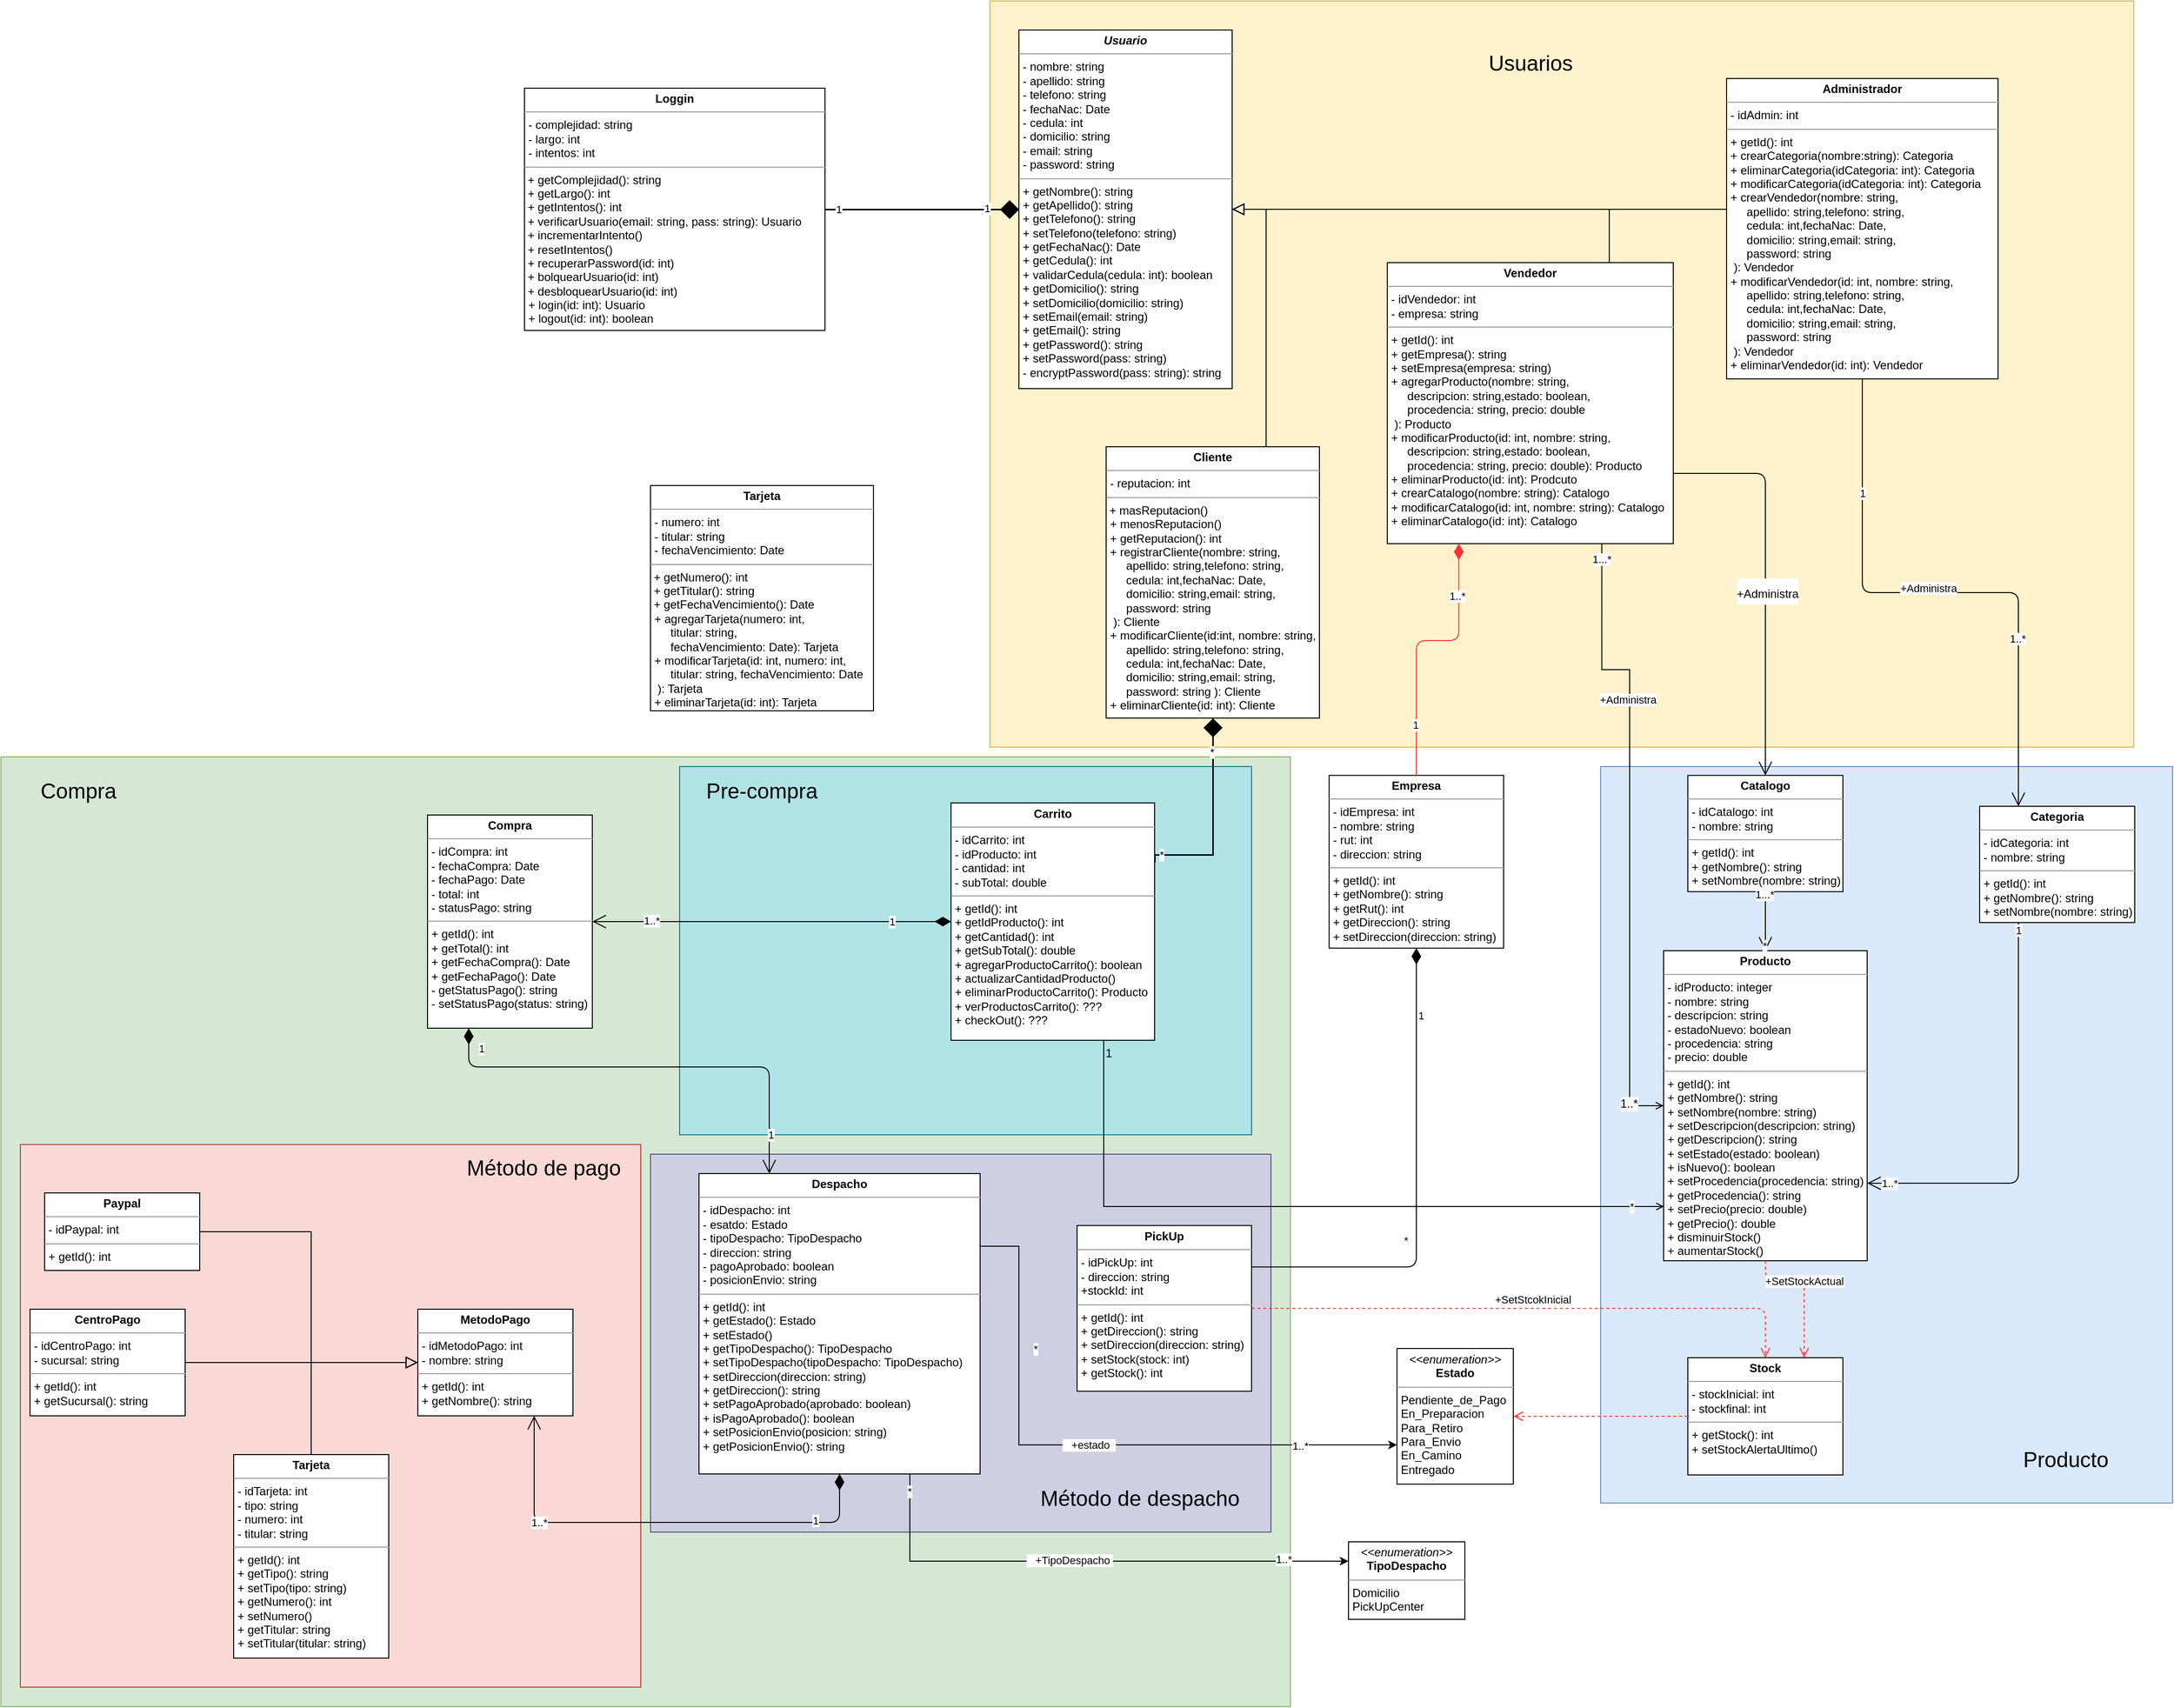 <mxfile version="15.0.6" type="google"><diagram id="C5RBs43oDa-KdzZeNtuy" name="Page-1"><mxGraphModel dx="4890" dy="3226" grid="1" gridSize="10" guides="1" tooltips="1" connect="1" arrows="1" fold="1" page="1" pageScale="1" pageWidth="827" pageHeight="1169" math="0" shadow="0"><root><mxCell id="WIyWlLk6GJQsqaUBKTNV-0"/><mxCell id="WIyWlLk6GJQsqaUBKTNV-1" parent="WIyWlLk6GJQsqaUBKTNV-0"/><mxCell id="MR33wBbXfVkbQnsH2UWq-3" value="" style="rounded=0;whiteSpace=wrap;html=1;fillColor=#d5e8d4;strokeColor=#82b366;" vertex="1" parent="WIyWlLk6GJQsqaUBKTNV-1"><mxGeometry x="-800" y="320" width="1330" height="980" as="geometry"/></mxCell><mxCell id="MR33wBbXfVkbQnsH2UWq-7" value="" style="rounded=0;whiteSpace=wrap;html=1;fillColor=#fad9d5;strokeColor=#ae4132;" vertex="1" parent="WIyWlLk6GJQsqaUBKTNV-1"><mxGeometry x="-780" y="720" width="640" height="560" as="geometry"/></mxCell><mxCell id="MR33wBbXfVkbQnsH2UWq-6" value="" style="rounded=0;whiteSpace=wrap;html=1;fillColor=#d0cee2;strokeColor=#56517e;" vertex="1" parent="WIyWlLk6GJQsqaUBKTNV-1"><mxGeometry x="-130" y="730" width="640" height="390" as="geometry"/></mxCell><mxCell id="MR33wBbXfVkbQnsH2UWq-5" value="" style="rounded=0;whiteSpace=wrap;html=1;fillColor=#b0e3e6;strokeColor=#0e8088;" vertex="1" parent="WIyWlLk6GJQsqaUBKTNV-1"><mxGeometry x="-100" y="330" width="590" height="380" as="geometry"/></mxCell><mxCell id="WgyMcupDwRF0MRvLf19f-7" value="" style="rounded=0;whiteSpace=wrap;html=1;shadow=0;glass=0;sketch=0;fillColor=#dae8fc;strokeColor=#6c8ebf;" parent="WIyWlLk6GJQsqaUBKTNV-1" vertex="1"><mxGeometry x="850" y="330" width="590" height="760" as="geometry"/></mxCell><mxCell id="WgyMcupDwRF0MRvLf19f-6" value="" style="rounded=0;whiteSpace=wrap;html=1;fillColor=#fff2cc;strokeColor=#d6b656;shadow=0;glass=0;sketch=0;" parent="WIyWlLk6GJQsqaUBKTNV-1" vertex="1"><mxGeometry x="220" y="-460" width="1180" height="770" as="geometry"/></mxCell><mxCell id="zkfFHV4jXpPFQw0GAbJ--12" value="" style="endArrow=block;endSize=10;endFill=0;shadow=0;strokeWidth=1;rounded=0;edgeStyle=orthogonalEdgeStyle;elbow=vertical;exitX=0.75;exitY=0;exitDx=0;exitDy=0;entryX=1;entryY=0.5;entryDx=0;entryDy=0;" parent="WIyWlLk6GJQsqaUBKTNV-1" source="Xztwd4w9FfrcnQxTSvYg-0" target="8B5uXP53vUFTsK21tpUk-0" edge="1"><mxGeometry width="160" relative="1" as="geometry"><mxPoint x="505" as="sourcePoint"/><mxPoint x="470" y="-250" as="targetPoint"/><Array as="points"><mxPoint x="505" y="-245"/></Array></mxGeometry></mxCell><mxCell id="cKrWXMj4DtN_5lnZgAQo-20" value="" style="endArrow=open;shadow=0;strokeWidth=1;rounded=0;endFill=1;edgeStyle=elbowEdgeStyle;elbow=vertical;exitX=0.75;exitY=1;exitDx=0;exitDy=0;entryX=0.002;entryY=0.824;entryDx=0;entryDy=0;entryPerimeter=0;" parent="WIyWlLk6GJQsqaUBKTNV-1" source="Xztwd4w9FfrcnQxTSvYg-3" target="8B5uXP53vUFTsK21tpUk-1" edge="1"><mxGeometry x="0.5" y="41" relative="1" as="geometry"><mxPoint x="120" y="378" as="sourcePoint"/><mxPoint x="90" y="760" as="targetPoint"/><mxPoint x="-40" y="32" as="offset"/><Array as="points"><mxPoint x="308" y="784"/></Array></mxGeometry></mxCell><mxCell id="cKrWXMj4DtN_5lnZgAQo-21" value="1" style="resizable=0;align=left;verticalAlign=bottom;labelBackgroundColor=none;fontSize=12;" parent="cKrWXMj4DtN_5lnZgAQo-20" connectable="0" vertex="1"><mxGeometry x="-1" relative="1" as="geometry"><mxPoint y="22" as="offset"/></mxGeometry></mxCell><mxCell id="ArJ8goRNmv5_ANkDNYDx-49" value="*" style="edgeLabel;html=1;align=center;verticalAlign=middle;resizable=0;points=[];" parent="cKrWXMj4DtN_5lnZgAQo-20" vertex="1" connectable="0"><mxGeometry x="0.908" relative="1" as="geometry"><mxPoint as="offset"/></mxGeometry></mxCell><mxCell id="8B5uXP53vUFTsK21tpUk-0" value="&lt;p style=&quot;margin: 0px ; margin-top: 4px ; text-align: center&quot;&gt;&lt;b&gt;&lt;i&gt;Usuario&lt;/i&gt;&lt;/b&gt;&lt;/p&gt;&lt;hr size=&quot;1&quot;&gt;&lt;p style=&quot;margin: 0px ; margin-left: 4px&quot;&gt;- nombre: string&lt;br style=&quot;padding: 0px ; margin: 0px&quot;&gt;- apellido: string&lt;br style=&quot;padding: 0px ; margin: 0px&quot;&gt;- telefono: string&lt;br style=&quot;padding: 0px ; margin: 0px&quot;&gt;- fechaNac: Date&lt;br style=&quot;padding: 0px ; margin: 0px&quot;&gt;- cedula: int&lt;br style=&quot;padding: 0px ; margin: 0px&quot;&gt;- domicilio: string&lt;br&gt;&lt;/p&gt;&lt;p style=&quot;margin: 0px ; margin-left: 4px&quot;&gt;- email: string&lt;br style=&quot;padding: 0px ; margin: 0px&quot;&gt;- password: string&lt;br&gt;&lt;/p&gt;&lt;hr size=&quot;1&quot;&gt;&lt;p style=&quot;margin: 0px ; margin-left: 4px&quot;&gt;+ getNombre(): string&lt;br style=&quot;padding: 0px ; margin: 0px&quot;&gt;+ getApellido(): string&lt;br style=&quot;padding: 0px ; margin: 0px&quot;&gt;+ getTelefono(): string&lt;br style=&quot;padding: 0px ; margin: 0px&quot;&gt;+ setTelefono(telefono: string)&lt;br style=&quot;padding: 0px ; margin: 0px&quot;&gt;+ getFechaNac(): Date&lt;br style=&quot;padding: 0px ; margin: 0px&quot;&gt;+ getCedula&lt;span&gt;(): int&lt;/span&gt;&lt;/p&gt;&lt;p style=&quot;margin: 0px ; margin-left: 4px&quot;&gt;&lt;span&gt;+ validarCedula(cedula: int): boolean&lt;/span&gt;&lt;/p&gt;&lt;p style=&quot;margin: 0px ; margin-left: 4px&quot;&gt;+ getDomicilio(): string&lt;br style=&quot;padding: 0px ; margin: 0px&quot;&gt;+ setDomicilio(domicilio: string)&lt;br&gt;&lt;/p&gt;&lt;p style=&quot;margin: 0px ; margin-left: 4px&quot;&gt;&lt;span&gt;+ setEmail(email: string)&lt;/span&gt;&lt;/p&gt;&lt;p style=&quot;margin: 0px ; margin-left: 4px&quot;&gt;+ getEmail(): string&lt;br style=&quot;padding: 0px ; margin: 0px&quot;&gt;+ getPassword(): string&lt;/p&gt;&lt;p style=&quot;margin: 0px ; margin-left: 4px&quot;&gt;&lt;span&gt;+ setPassword(pass: string)&lt;/span&gt;&lt;/p&gt;&lt;p style=&quot;margin: 0px ; margin-left: 4px&quot;&gt;&lt;span&gt;- encryptPassword(pass: string): string&lt;/span&gt;&lt;/p&gt;" style="verticalAlign=top;align=left;overflow=fill;fontSize=12;fontFamily=Helvetica;html=1;" parent="WIyWlLk6GJQsqaUBKTNV-1" vertex="1"><mxGeometry x="250" y="-430" width="220" height="370" as="geometry"/></mxCell><mxCell id="8B5uXP53vUFTsK21tpUk-1" value="&lt;p style=&quot;margin: 0px ; margin-top: 4px ; text-align: center&quot;&gt;&lt;b&gt;Producto&lt;/b&gt;&lt;/p&gt;&lt;hr size=&quot;1&quot;&gt;&lt;p style=&quot;margin: 0px ; margin-left: 4px&quot;&gt;- idProducto: integer&lt;/p&gt;&lt;p style=&quot;margin: 0px ; margin-left: 4px&quot;&gt;- nombre: string&lt;/p&gt;&lt;p style=&quot;margin: 0px ; margin-left: 4px&quot;&gt;- descripcion: string&lt;/p&gt;&lt;p style=&quot;margin: 0px ; margin-left: 4px&quot;&gt;- estadoNuevo: boolean&lt;/p&gt;&lt;p style=&quot;margin: 0px ; margin-left: 4px&quot;&gt;- procedencia: string&lt;/p&gt;&lt;p style=&quot;margin: 0px ; margin-left: 4px&quot;&gt;- precio: double&lt;/p&gt;&lt;hr size=&quot;1&quot;&gt;&lt;p style=&quot;margin: 0px ; margin-left: 4px&quot;&gt;+ getId(): int&lt;/p&gt;&lt;p style=&quot;margin: 0px ; margin-left: 4px&quot;&gt;+ getNombre(): string&lt;/p&gt;&lt;p style=&quot;margin: 0px ; margin-left: 4px&quot;&gt;+ setNombre(nombre: string)&lt;/p&gt;&lt;p style=&quot;margin: 0px ; margin-left: 4px&quot;&gt;+ setDescripcion(descripcion: string)&lt;/p&gt;&lt;p style=&quot;margin: 0px ; margin-left: 4px&quot;&gt;+ getDescripcion(): string&lt;/p&gt;&lt;p style=&quot;margin: 0px ; margin-left: 4px&quot;&gt;+ setEstado(estado: boolean)&lt;/p&gt;&lt;p style=&quot;margin: 0px ; margin-left: 4px&quot;&gt;+ isNuevo(): boolean&lt;/p&gt;&lt;p style=&quot;margin: 0px ; margin-left: 4px&quot;&gt;+ setProcedencia(procedencia: string)&lt;/p&gt;&lt;p style=&quot;margin: 0px ; margin-left: 4px&quot;&gt;+ getProcedencia(): string&lt;/p&gt;&lt;p style=&quot;margin: 0px ; margin-left: 4px&quot;&gt;+ setPrecio(precio: double)&lt;/p&gt;&lt;p style=&quot;margin: 0px ; margin-left: 4px&quot;&gt;+ getPrecio(): double&lt;/p&gt;&lt;p style=&quot;margin: 0px ; margin-left: 4px&quot;&gt;+ disminuirStock()&lt;/p&gt;&lt;p style=&quot;margin: 0px ; margin-left: 4px&quot;&gt;+ aumentarStock()&lt;/p&gt;" style="verticalAlign=top;align=left;overflow=fill;fontSize=12;fontFamily=Helvetica;html=1;" parent="WIyWlLk6GJQsqaUBKTNV-1" vertex="1"><mxGeometry x="915" y="520" width="210" height="320" as="geometry"/></mxCell><mxCell id="Xztwd4w9FfrcnQxTSvYg-0" value="&lt;p style=&quot;margin: 0px ; margin-top: 4px ; text-align: center&quot;&gt;&lt;b&gt;Cliente&lt;/b&gt;&lt;/p&gt;&lt;hr size=&quot;1&quot;&gt;&lt;p style=&quot;margin: 0px ; margin-left: 4px&quot;&gt;- reputacion: int&lt;/p&gt;&lt;hr size=&quot;1&quot;&gt;&amp;nbsp;+ masReputacion()&lt;br&gt;&lt;p style=&quot;margin: 0px ; margin-left: 4px&quot;&gt;+ menosReputacion()&lt;/p&gt;&lt;p style=&quot;margin: 0px ; margin-left: 4px&quot;&gt;+ getReputacion(): int&lt;/p&gt;&lt;p style=&quot;margin: 0px ; margin-left: 4px&quot;&gt;+ registrarCliente(&lt;span&gt;nombre: string,&lt;/span&gt;&lt;/p&gt;&lt;p style=&quot;margin: 0px ; margin-left: 4px&quot;&gt;&amp;nbsp; &amp;nbsp; &amp;nbsp;apellido: string,&lt;span&gt;telefono: string,&lt;/span&gt;&lt;/p&gt;&lt;p style=&quot;margin: 0px ; margin-left: 4px&quot;&gt;&amp;nbsp; &amp;nbsp; &amp;nbsp;cedula: int,&lt;span&gt;fechaNac: Date,&lt;/span&gt;&lt;/p&gt;&lt;p style=&quot;margin: 0px ; margin-left: 4px&quot;&gt;&amp;nbsp; &amp;nbsp; &amp;nbsp;domicilio: string,&lt;span&gt;email: string,&lt;/span&gt;&lt;/p&gt;&lt;p style=&quot;margin: 0px ; margin-left: 4px&quot;&gt;&amp;nbsp; &amp;nbsp; &amp;nbsp;password: string&lt;br&gt;&lt;/p&gt;&lt;p style=&quot;margin: 0px ; margin-left: 4px&quot;&gt;&amp;nbsp;): Cliente&lt;/p&gt;&lt;p style=&quot;margin: 0px ; margin-left: 4px&quot;&gt;+ modificarCliente(id:int,&amp;nbsp;&lt;span&gt;nombre: string,&lt;/span&gt;&lt;/p&gt;&lt;p style=&quot;margin: 0px 0px 0px 4px&quot;&gt;&amp;nbsp; &amp;nbsp; &amp;nbsp;apellido: string,telefono: string,&lt;/p&gt;&lt;p style=&quot;margin: 0px 0px 0px 4px&quot;&gt;&amp;nbsp; &amp;nbsp; &amp;nbsp;cedula: int,fechaNac: Date,&lt;/p&gt;&lt;p style=&quot;margin: 0px 0px 0px 4px&quot;&gt;&amp;nbsp; &amp;nbsp; &amp;nbsp;domicilio: string,email: string,&lt;/p&gt;&lt;p style=&quot;margin: 0px ; margin-left: 4px&quot;&gt;&lt;span&gt;&amp;nbsp; &amp;nbsp; &amp;nbsp;password: string&lt;/span&gt;&lt;span&gt;&amp;nbsp;): Cliente&lt;/span&gt;&lt;/p&gt;&lt;p style=&quot;margin: 0px ; margin-left: 4px&quot;&gt;&lt;span&gt;+ eliminarCliente(id: int): Cliente&lt;/span&gt;&lt;/p&gt;" style="verticalAlign=top;align=left;overflow=fill;fontSize=12;fontFamily=Helvetica;html=1;" parent="WIyWlLk6GJQsqaUBKTNV-1" vertex="1"><mxGeometry x="340" width="220" height="280" as="geometry"/></mxCell><mxCell id="Xztwd4w9FfrcnQxTSvYg-1" value="&lt;p style=&quot;margin: 0px ; margin-top: 4px ; text-align: center&quot;&gt;&lt;b&gt;Vendedor&lt;/b&gt;&lt;/p&gt;&lt;hr size=&quot;1&quot;&gt;&lt;p style=&quot;margin: 0px ; margin-left: 4px&quot;&gt;- idVendedor: int&lt;/p&gt;&lt;p style=&quot;margin: 0px ; margin-left: 4px&quot;&gt;- empresa: string&lt;/p&gt;&lt;hr size=&quot;1&quot;&gt;&lt;p style=&quot;margin: 0px ; margin-left: 4px&quot;&gt;+ getId(): int&lt;/p&gt;&lt;p style=&quot;margin: 0px ; margin-left: 4px&quot;&gt;+ getEmpresa(): string&lt;/p&gt;&lt;p style=&quot;margin: 0px ; margin-left: 4px&quot;&gt;+ setEmpresa(empresa: string)&lt;/p&gt;&lt;p style=&quot;margin: 0px ; margin-left: 4px&quot;&gt;+ agregarProducto(&lt;span&gt;nombre: string,&lt;/span&gt;&lt;/p&gt;&lt;p style=&quot;margin: 0px 0px 0px 4px&quot;&gt;&amp;nbsp; &amp;nbsp; &amp;nbsp;descripcion: string,estado: boolean,&lt;/p&gt;&lt;p style=&quot;margin: 0px 0px 0px 4px&quot;&gt;&amp;nbsp; &amp;nbsp; &amp;nbsp;procedencia&lt;span&gt;: string, precio: double&lt;/span&gt;&lt;/p&gt;&lt;p style=&quot;margin: 0px ; margin-left: 4px&quot;&gt;&amp;nbsp;): Producto&lt;/p&gt;&lt;p style=&quot;margin: 0px 0px 0px 4px&quot;&gt;+ modificarProducto(id: int, n&lt;span&gt;ombre: string,&lt;/span&gt;&lt;/p&gt;&lt;p style=&quot;margin: 0px 0px 0px 4px&quot;&gt;&amp;nbsp; &amp;nbsp; &amp;nbsp;descripcion: string,estado: boolean,&lt;/p&gt;&lt;p style=&quot;margin: 0px 0px 0px 4px&quot;&gt;&lt;span&gt;&amp;nbsp; &amp;nbsp; &amp;nbsp;procedencia&lt;/span&gt;&lt;span&gt;: string, precio: double&lt;/span&gt;): Producto&lt;/p&gt;&lt;p style=&quot;margin: 0px ; margin-left: 4px&quot;&gt;+ eliminarProducto(id: int): Prodcuto&lt;/p&gt;&lt;p style=&quot;margin: 0px ; margin-left: 4px&quot;&gt;+ crearCatalogo(nombre: string): Catalogo&lt;/p&gt;&lt;p style=&quot;margin: 0px ; margin-left: 4px&quot;&gt;+ modificarCatalogo(id: int, nombre: string): Catalogo&lt;/p&gt;&lt;p style=&quot;margin: 0px ; margin-left: 4px&quot;&gt;+ eliminarCatalogo(id: int): Catalogo&lt;br&gt;&lt;/p&gt;" style="verticalAlign=top;align=left;overflow=fill;fontSize=12;fontFamily=Helvetica;html=1;" parent="WIyWlLk6GJQsqaUBKTNV-1" vertex="1"><mxGeometry x="630" y="-190" width="295" height="290" as="geometry"/></mxCell><mxCell id="Xztwd4w9FfrcnQxTSvYg-3" value="&lt;p style=&quot;margin: 0px ; margin-top: 4px ; text-align: center&quot;&gt;&lt;b&gt;Carrito&lt;/b&gt;&lt;/p&gt;&lt;hr size=&quot;1&quot;&gt;&lt;p style=&quot;margin: 0px ; margin-left: 4px&quot;&gt;- idCarrito: int&lt;/p&gt;&lt;p style=&quot;margin: 0px ; margin-left: 4px&quot;&gt;- idProducto: int&lt;/p&gt;&lt;p style=&quot;margin: 0px ; margin-left: 4px&quot;&gt;- cantidad: int&lt;/p&gt;&lt;p style=&quot;margin: 0px ; margin-left: 4px&quot;&gt;- subTotal: double&lt;/p&gt;&lt;hr size=&quot;1&quot;&gt;&lt;p style=&quot;margin: 0px ; margin-left: 4px&quot;&gt;+ getId(): int&lt;/p&gt;&lt;p style=&quot;margin: 0px ; margin-left: 4px&quot;&gt;+ getIdProducto(): int&lt;/p&gt;&lt;p style=&quot;margin: 0px ; margin-left: 4px&quot;&gt;&lt;span&gt;+ getCantidad(): int&lt;/span&gt;&lt;/p&gt;&lt;p style=&quot;margin: 0px ; margin-left: 4px&quot;&gt;&lt;span&gt;+ getSubTotal(): double&lt;/span&gt;&lt;/p&gt;&lt;p style=&quot;margin: 0px ; margin-left: 4px&quot;&gt;+ agregarProductoCarrito(): boolean&lt;/p&gt;&lt;p style=&quot;margin: 0px ; margin-left: 4px&quot;&gt;+ actualizarCantidadProducto()&lt;/p&gt;&lt;p style=&quot;margin: 0px ; margin-left: 4px&quot;&gt;+ eliminarProductoCarrito(): Producto&lt;/p&gt;&lt;p style=&quot;margin: 0px ; margin-left: 4px&quot;&gt;+ verProductosCarrito(): ???&lt;/p&gt;&lt;p style=&quot;margin: 0px ; margin-left: 4px&quot;&gt;+ checkOut(): ???&lt;/p&gt;" style="verticalAlign=top;align=left;overflow=fill;fontSize=12;fontFamily=Helvetica;html=1;" parent="WIyWlLk6GJQsqaUBKTNV-1" vertex="1"><mxGeometry x="180" y="367.5" width="210" height="245" as="geometry"/></mxCell><mxCell id="ArJ8goRNmv5_ANkDNYDx-1" value="&amp;nbsp; &amp;nbsp;+estado&amp;nbsp;&amp;nbsp;" style="edgeStyle=orthogonalEdgeStyle;rounded=0;orthogonalLoop=1;jettySize=auto;html=1;exitX=1;exitY=0.25;exitDx=0;exitDy=0;" parent="WIyWlLk6GJQsqaUBKTNV-1" source="Xztwd4w9FfrcnQxTSvYg-7" target="KbYPLtNyHC5ojSwcd0uh-5" edge="1"><mxGeometry relative="1" as="geometry"><Array as="points"><mxPoint x="250" y="825"/><mxPoint x="250" y="1030"/></Array></mxGeometry></mxCell><mxCell id="ArJ8goRNmv5_ANkDNYDx-20" value="1..*" style="edgeLabel;html=1;align=center;verticalAlign=middle;resizable=0;points=[];" parent="ArJ8goRNmv5_ANkDNYDx-1" vertex="1" connectable="0"><mxGeometry x="0.685" y="-1" relative="1" as="geometry"><mxPoint as="offset"/></mxGeometry></mxCell><mxCell id="ArJ8goRNmv5_ANkDNYDx-26" value="*" style="edgeLabel;html=1;align=center;verticalAlign=middle;resizable=0;points=[];" parent="ArJ8goRNmv5_ANkDNYDx-1" vertex="1" connectable="0"><mxGeometry x="-0.624" y="2" relative="1" as="geometry"><mxPoint x="15" y="28" as="offset"/></mxGeometry></mxCell><mxCell id="Xztwd4w9FfrcnQxTSvYg-7" value="&lt;p style=&quot;margin: 0px ; margin-top: 4px ; text-align: center&quot;&gt;&lt;b&gt;Despacho&lt;/b&gt;&lt;/p&gt;&lt;hr size=&quot;1&quot;&gt;&lt;p style=&quot;margin: 0px ; margin-left: 4px&quot;&gt;- idDespacho: int&lt;/p&gt;&lt;p style=&quot;margin: 0px ; margin-left: 4px&quot;&gt;- esatdo: Estado&lt;/p&gt;&lt;p style=&quot;margin: 0px ; margin-left: 4px&quot;&gt;- tipoDespacho: TipoDespacho&lt;/p&gt;&lt;p style=&quot;margin: 0px ; margin-left: 4px&quot;&gt;- direccion: string&lt;/p&gt;&lt;p style=&quot;margin: 0px ; margin-left: 4px&quot;&gt;- pagoAprobado: boolean&lt;/p&gt;&lt;p style=&quot;margin: 0px ; margin-left: 4px&quot;&gt;- posicionEnvio: string&lt;/p&gt;&lt;hr size=&quot;1&quot;&gt;&lt;p style=&quot;margin: 0px ; margin-left: 4px&quot;&gt;+ getId(): int&lt;br&gt;&lt;/p&gt;&lt;p style=&quot;margin: 0px ; margin-left: 4px&quot;&gt;+ getEstado(): Estado&lt;/p&gt;&lt;p style=&quot;margin: 0px ; margin-left: 4px&quot;&gt;+ setEstado()&lt;/p&gt;&lt;p style=&quot;margin: 0px ; margin-left: 4px&quot;&gt;+ getTipoDespacho(): TipoDespacho&lt;/p&gt;&lt;p style=&quot;margin: 0px ; margin-left: 4px&quot;&gt;+ setTipoDespacho(tipoDespacho: TipoDespacho)&lt;/p&gt;&lt;p style=&quot;margin: 0px ; margin-left: 4px&quot;&gt;+ setDireccion(direccion: string)&lt;/p&gt;&lt;p style=&quot;margin: 0px ; margin-left: 4px&quot;&gt;+ getDireccion(): string&lt;/p&gt;&lt;p style=&quot;margin: 0px ; margin-left: 4px&quot;&gt;+ setPagoAprobado(aprobado: boolean)&lt;br&gt;&lt;/p&gt;&lt;p style=&quot;margin: 0px ; margin-left: 4px&quot;&gt;+ isPagoAprobado(): boolean&lt;/p&gt;&lt;p style=&quot;margin: 0px ; margin-left: 4px&quot;&gt;+ setPosicionEnvio(posicion: string)&lt;br&gt;&lt;/p&gt;&lt;p style=&quot;margin: 0px ; margin-left: 4px&quot;&gt;+ getPosicionEnvio(): string&lt;/p&gt;" style="verticalAlign=top;align=left;overflow=fill;fontSize=12;fontFamily=Helvetica;html=1;" parent="WIyWlLk6GJQsqaUBKTNV-1" vertex="1"><mxGeometry x="-80" y="750" width="290" height="310" as="geometry"/></mxCell><mxCell id="Xztwd4w9FfrcnQxTSvYg-9" value="1" style="endArrow=open;html=1;endSize=12;startArrow=diamondThin;startSize=14;startFill=1;edgeStyle=orthogonalEdgeStyle;align=left;verticalAlign=bottom;exitX=0.25;exitY=1;exitDx=0;exitDy=0;entryX=0.25;entryY=0;entryDx=0;entryDy=0;" parent="WIyWlLk6GJQsqaUBKTNV-1" source="Xztwd4w9FfrcnQxTSvYg-43" target="Xztwd4w9FfrcnQxTSvYg-7" edge="1"><mxGeometry x="-0.789" y="10" relative="1" as="geometry"><mxPoint x="-500" y="380" as="sourcePoint"/><mxPoint x="-460" y="280" as="targetPoint"/><mxPoint as="offset"/><Array as="points"><mxPoint x="-317" y="640"/><mxPoint x="-7" y="640"/></Array></mxGeometry></mxCell><mxCell id="ArJ8goRNmv5_ANkDNYDx-16" value="&lt;br&gt;" style="edgeLabel;html=1;align=center;verticalAlign=middle;resizable=0;points=[];" parent="Xztwd4w9FfrcnQxTSvYg-9" vertex="1" connectable="0"><mxGeometry x="-0.874" y="-1" relative="1" as="geometry"><mxPoint as="offset"/></mxGeometry></mxCell><mxCell id="ArJ8goRNmv5_ANkDNYDx-18" value="1" style="edgeLabel;html=1;align=center;verticalAlign=middle;resizable=0;points=[];" parent="Xztwd4w9FfrcnQxTSvYg-9" vertex="1" connectable="0"><mxGeometry x="0.826" y="1" relative="1" as="geometry"><mxPoint as="offset"/></mxGeometry></mxCell><mxCell id="Xztwd4w9FfrcnQxTSvYg-10" value="" style="endArrow=open;html=1;endSize=12;startArrow=diamondThin;startSize=14;startFill=1;edgeStyle=orthogonalEdgeStyle;align=left;verticalAlign=bottom;exitX=0.5;exitY=1;exitDx=0;exitDy=0;entryX=0.75;entryY=1;entryDx=0;entryDy=0;" parent="WIyWlLk6GJQsqaUBKTNV-1" source="Xztwd4w9FfrcnQxTSvYg-7" edge="1" target="Xztwd4w9FfrcnQxTSvYg-13"><mxGeometry x="-0.572" relative="1" as="geometry"><mxPoint x="65" y="1018" as="sourcePoint"/><mxPoint x="-550" y="710" as="targetPoint"/><mxPoint as="offset"/><Array as="points"><mxPoint x="65" y="1110"/><mxPoint x="-250" y="1110"/></Array></mxGeometry></mxCell><mxCell id="ArJ8goRNmv5_ANkDNYDx-23" value="1..*" style="edgeLabel;html=1;align=center;verticalAlign=middle;resizable=0;points=[];" parent="Xztwd4w9FfrcnQxTSvYg-10" vertex="1" connectable="0"><mxGeometry x="0.516" relative="1" as="geometry"><mxPoint as="offset"/></mxGeometry></mxCell><mxCell id="ArJ8goRNmv5_ANkDNYDx-28" value="&lt;span style=&quot;text-align: left&quot;&gt;1&lt;/span&gt;" style="edgeLabel;html=1;align=center;verticalAlign=middle;resizable=0;points=[];" parent="Xztwd4w9FfrcnQxTSvYg-10" vertex="1" connectable="0"><mxGeometry x="-0.682" y="-2" relative="1" as="geometry"><mxPoint as="offset"/></mxGeometry></mxCell><mxCell id="Xztwd4w9FfrcnQxTSvYg-12" value="&lt;p style=&quot;margin: 0px ; margin-top: 4px ; text-align: center&quot;&gt;&lt;i&gt;&amp;lt;&amp;lt;enumeration&amp;gt;&amp;gt;&lt;/i&gt;&lt;br&gt;&lt;b&gt;TipoDespacho&lt;/b&gt;&lt;/p&gt;&lt;hr size=&quot;1&quot;&gt;&lt;p style=&quot;margin: 0px ; margin-left: 4px&quot;&gt;Domicilio&lt;/p&gt;&lt;p style=&quot;margin: 0px ; margin-left: 4px&quot;&gt;PickUpCenter&lt;/p&gt;" style="verticalAlign=top;align=left;overflow=fill;fontSize=12;fontFamily=Helvetica;html=1;" parent="WIyWlLk6GJQsqaUBKTNV-1" vertex="1"><mxGeometry x="590" y="1130" width="120" height="80" as="geometry"/></mxCell><mxCell id="Xztwd4w9FfrcnQxTSvYg-13" value="&lt;p style=&quot;margin: 0px ; margin-top: 4px ; text-align: center&quot;&gt;&lt;b&gt;MetodoPago&lt;/b&gt;&lt;/p&gt;&lt;hr size=&quot;1&quot;&gt;&lt;p style=&quot;margin: 0px ; margin-left: 4px&quot;&gt;- idMetodoPago: int&lt;/p&gt;&lt;p style=&quot;margin: 0px ; margin-left: 4px&quot;&gt;- nombre: string&lt;/p&gt;&lt;hr size=&quot;1&quot;&gt;&lt;p style=&quot;margin: 0px ; margin-left: 4px&quot;&gt;+ getId(): int&lt;/p&gt;&lt;p style=&quot;margin: 0px ; margin-left: 4px&quot;&gt;+ getNombre(): string&lt;/p&gt;" style="verticalAlign=top;align=left;overflow=fill;fontSize=12;fontFamily=Helvetica;html=1;" parent="WIyWlLk6GJQsqaUBKTNV-1" vertex="1"><mxGeometry x="-370" y="890" width="160" height="110" as="geometry"/></mxCell><mxCell id="Xztwd4w9FfrcnQxTSvYg-14" value="&lt;p style=&quot;margin: 0px ; margin-top: 4px ; text-align: center&quot;&gt;&lt;b&gt;Tarjeta&lt;/b&gt;&lt;/p&gt;&lt;hr size=&quot;1&quot;&gt;&lt;p style=&quot;margin: 0px ; margin-left: 4px&quot;&gt;- idTarjeta: int&lt;/p&gt;&lt;p style=&quot;margin: 0px ; margin-left: 4px&quot;&gt;- tipo: string&lt;/p&gt;&lt;p style=&quot;margin: 0px ; margin-left: 4px&quot;&gt;- numero: int&lt;/p&gt;&lt;p style=&quot;margin: 0px ; margin-left: 4px&quot;&gt;- titular: string&lt;/p&gt;&lt;hr size=&quot;1&quot;&gt;&lt;p style=&quot;margin: 0px ; margin-left: 4px&quot;&gt;+ getId(): int&lt;/p&gt;&lt;p style=&quot;margin: 0px ; margin-left: 4px&quot;&gt;+ getTipo(): string&lt;/p&gt;&lt;p style=&quot;margin: 0px ; margin-left: 4px&quot;&gt;+ setTipo(tipo: string)&lt;/p&gt;&lt;p style=&quot;margin: 0px ; margin-left: 4px&quot;&gt;+ getNumero(): int&lt;/p&gt;&lt;p style=&quot;margin: 0px ; margin-left: 4px&quot;&gt;+ setNumero()&lt;/p&gt;&lt;p style=&quot;margin: 0px ; margin-left: 4px&quot;&gt;+ getTitular: string&lt;/p&gt;&lt;p style=&quot;margin: 0px ; margin-left: 4px&quot;&gt;+ setTitular(titular: string)&lt;/p&gt;" style="verticalAlign=top;align=left;overflow=fill;fontSize=12;fontFamily=Helvetica;html=1;" parent="WIyWlLk6GJQsqaUBKTNV-1" vertex="1"><mxGeometry x="-560" y="1040" width="160" height="210" as="geometry"/></mxCell><mxCell id="Xztwd4w9FfrcnQxTSvYg-15" value="&lt;p style=&quot;margin: 0px ; margin-top: 4px ; text-align: center&quot;&gt;&lt;b&gt;Paypal&lt;/b&gt;&lt;/p&gt;&lt;hr size=&quot;1&quot;&gt;&lt;p style=&quot;margin: 0px ; margin-left: 4px&quot;&gt;- idPaypal: int&lt;/p&gt;&lt;hr size=&quot;1&quot;&gt;&lt;p style=&quot;margin: 0px ; margin-left: 4px&quot;&gt;+ getId(): int&lt;/p&gt;" style="verticalAlign=top;align=left;overflow=fill;fontSize=12;fontFamily=Helvetica;html=1;" parent="WIyWlLk6GJQsqaUBKTNV-1" vertex="1"><mxGeometry x="-755" y="770" width="160" height="80" as="geometry"/></mxCell><mxCell id="Xztwd4w9FfrcnQxTSvYg-16" value="&lt;p style=&quot;margin: 0px ; margin-top: 4px ; text-align: center&quot;&gt;&lt;b&gt;CentroPago&lt;/b&gt;&lt;/p&gt;&lt;hr size=&quot;1&quot;&gt;&lt;p style=&quot;margin: 0px ; margin-left: 4px&quot;&gt;- idCentroPago: int&lt;/p&gt;&lt;p style=&quot;margin: 0px ; margin-left: 4px&quot;&gt;- sucursal: string&lt;/p&gt;&lt;hr size=&quot;1&quot;&gt;&lt;p style=&quot;margin: 0px ; margin-left: 4px&quot;&gt;+ getId(): int&lt;/p&gt;&lt;p style=&quot;margin: 0px ; margin-left: 4px&quot;&gt;+ getSucursal(): string&lt;/p&gt;" style="verticalAlign=top;align=left;overflow=fill;fontSize=12;fontFamily=Helvetica;html=1;" parent="WIyWlLk6GJQsqaUBKTNV-1" vertex="1"><mxGeometry x="-770" y="890" width="160" height="110" as="geometry"/></mxCell><mxCell id="Xztwd4w9FfrcnQxTSvYg-18" value="" style="endArrow=block;endSize=10;endFill=0;shadow=0;strokeWidth=1;rounded=0;edgeStyle=elbowEdgeStyle;elbow=vertical;entryX=0;entryY=0.5;entryDx=0;entryDy=0;exitX=1;exitY=0.5;exitDx=0;exitDy=0;" parent="WIyWlLk6GJQsqaUBKTNV-1" source="Xztwd4w9FfrcnQxTSvYg-16" target="Xztwd4w9FfrcnQxTSvYg-13" edge="1"><mxGeometry width="160" relative="1" as="geometry"><mxPoint x="-356" y="965" as="sourcePoint"/><mxPoint x="-452" y="910" as="targetPoint"/><Array as="points"><mxPoint x="-480" y="945"/><mxPoint x="-424" y="923"/><mxPoint x="-406" y="1150"/><mxPoint x="-566" y="1195"/></Array></mxGeometry></mxCell><mxCell id="Xztwd4w9FfrcnQxTSvYg-19" value="" style="endArrow=block;endSize=10;endFill=0;shadow=0;strokeWidth=1;rounded=0;edgeStyle=orthogonalEdgeStyle;elbow=vertical;exitX=0.5;exitY=0;exitDx=0;exitDy=0;entryX=0;entryY=0.5;entryDx=0;entryDy=0;" parent="WIyWlLk6GJQsqaUBKTNV-1" source="Xztwd4w9FfrcnQxTSvYg-14" edge="1" target="Xztwd4w9FfrcnQxTSvYg-13"><mxGeometry width="160" relative="1" as="geometry"><mxPoint x="-690" y="950" as="sourcePoint"/><mxPoint x="-560" y="820" as="targetPoint"/><Array as="points"><mxPoint x="-480" y="945"/></Array></mxGeometry></mxCell><mxCell id="Xztwd4w9FfrcnQxTSvYg-20" value="" style="endArrow=block;endSize=10;endFill=0;shadow=0;strokeWidth=1;rounded=0;edgeStyle=orthogonalEdgeStyle;elbow=vertical;exitX=1;exitY=0.5;exitDx=0;exitDy=0;entryX=0;entryY=0.5;entryDx=0;entryDy=0;" parent="WIyWlLk6GJQsqaUBKTNV-1" source="Xztwd4w9FfrcnQxTSvYg-15" target="Xztwd4w9FfrcnQxTSvYg-13" edge="1"><mxGeometry width="160" relative="1" as="geometry"><mxPoint x="-336" y="985" as="sourcePoint"/><mxPoint x="-360" y="945" as="targetPoint"/><Array as="points"><mxPoint x="-480" y="810"/><mxPoint x="-480" y="945"/></Array></mxGeometry></mxCell><mxCell id="Xztwd4w9FfrcnQxTSvYg-21" value="" style="endArrow=open;shadow=0;strokeWidth=1;rounded=0;endFill=1;edgeStyle=orthogonalEdgeStyle;elbow=vertical;exitX=0.75;exitY=1;exitDx=0;exitDy=0;entryX=0;entryY=0.5;entryDx=0;entryDy=0;" parent="WIyWlLk6GJQsqaUBKTNV-1" source="Xztwd4w9FfrcnQxTSvYg-1" target="8B5uXP53vUFTsK21tpUk-1" edge="1"><mxGeometry x="0.5" y="41" relative="1" as="geometry"><mxPoint x="570" y="540" as="sourcePoint"/><mxPoint x="350" y="960" as="targetPoint"/><mxPoint x="-40" y="32" as="offset"/><Array as="points"><mxPoint x="851" y="230"/><mxPoint x="880" y="230"/><mxPoint x="880" y="680"/></Array></mxGeometry></mxCell><mxCell id="Xztwd4w9FfrcnQxTSvYg-23" value="" style="resizable=0;align=right;verticalAlign=bottom;labelBackgroundColor=none;fontSize=12;" parent="Xztwd4w9FfrcnQxTSvYg-21" connectable="0" vertex="1"><mxGeometry x="1" relative="1" as="geometry"><mxPoint x="40" y="10" as="offset"/></mxGeometry></mxCell><mxCell id="Xztwd4w9FfrcnQxTSvYg-24" value="+Administra" style="edgeLabel;html=1;align=center;verticalAlign=middle;resizable=0;points=[];" parent="Xztwd4w9FfrcnQxTSvYg-21" vertex="1" connectable="0"><mxGeometry x="-0.228" y="-2" relative="1" as="geometry"><mxPoint y="-59" as="offset"/></mxGeometry></mxCell><mxCell id="ArJ8goRNmv5_ANkDNYDx-31" value="1...*" style="edgeLabel;html=1;align=center;verticalAlign=middle;resizable=0;points=[];" parent="Xztwd4w9FfrcnQxTSvYg-21" vertex="1" connectable="0"><mxGeometry x="-0.951" y="-1" relative="1" as="geometry"><mxPoint as="offset"/></mxGeometry></mxCell><mxCell id="ArJ8goRNmv5_ANkDNYDx-53" value="&lt;span style=&quot;font-size: 12px ; text-align: right ; background-color: rgb(248 , 249 , 250)&quot;&gt;1..*&lt;/span&gt;" style="edgeLabel;html=1;align=center;verticalAlign=middle;resizable=0;points=[];" parent="Xztwd4w9FfrcnQxTSvYg-21" vertex="1" connectable="0"><mxGeometry x="0.885" y="-1" relative="1" as="geometry"><mxPoint as="offset"/></mxGeometry></mxCell><mxCell id="Xztwd4w9FfrcnQxTSvYg-25" value="&lt;p style=&quot;margin: 0px ; margin-top: 4px ; text-align: center&quot;&gt;&lt;b&gt;Administrador&lt;/b&gt;&lt;/p&gt;&lt;hr size=&quot;1&quot;&gt;&lt;p style=&quot;margin: 0px ; margin-left: 4px&quot;&gt;- idAdmin: int&lt;/p&gt;&lt;hr size=&quot;1&quot;&gt;&lt;p style=&quot;margin: 0px ; margin-left: 4px&quot;&gt;+ getId(): int&lt;/p&gt;&lt;p style=&quot;margin: 0px ; margin-left: 4px&quot;&gt;+ crearCategoria(nombre:string): Categoria&lt;/p&gt;&lt;p style=&quot;margin: 0px ; margin-left: 4px&quot;&gt;+ eliminarCategoria(idCategoria: int): Categoria&lt;/p&gt;&lt;p style=&quot;margin: 0px ; margin-left: 4px&quot;&gt;+ modificarCategoria(idCategoria: int): Categoria&lt;/p&gt;&lt;p style=&quot;margin: 0px ; margin-left: 4px&quot;&gt;+ crearVendedor(&lt;span&gt;nombre: string,&lt;/span&gt;&lt;/p&gt;&lt;p style=&quot;margin: 0px 0px 0px 4px&quot;&gt;&amp;nbsp; &amp;nbsp; &amp;nbsp;apellido: string,telefono: string,&lt;/p&gt;&lt;p style=&quot;margin: 0px 0px 0px 4px&quot;&gt;&amp;nbsp; &amp;nbsp; &amp;nbsp;cedula: int,fechaNac: Date,&lt;/p&gt;&lt;p style=&quot;margin: 0px 0px 0px 4px&quot;&gt;&amp;nbsp; &amp;nbsp; &amp;nbsp;domicilio: string,email: string,&lt;/p&gt;&lt;p style=&quot;margin: 0px ; margin-left: 4px&quot;&gt;&lt;span&gt;&amp;nbsp; &amp;nbsp; &amp;nbsp;password: string&lt;/span&gt;&lt;/p&gt;&lt;p style=&quot;margin: 0px ; margin-left: 4px&quot;&gt;&amp;nbsp;): Vendedor&lt;/p&gt;&lt;p style=&quot;margin: 0px ; margin-left: 4px&quot;&gt;+ modificarVendedor(id: int,&amp;nbsp;&lt;span&gt;nombre: string,&lt;/span&gt;&lt;/p&gt;&lt;p style=&quot;margin: 0px 0px 0px 4px&quot;&gt;&amp;nbsp; &amp;nbsp; &amp;nbsp;apellido: string,telefono: string,&lt;/p&gt;&lt;p style=&quot;margin: 0px 0px 0px 4px&quot;&gt;&amp;nbsp; &amp;nbsp; &amp;nbsp;cedula: int,fechaNac: Date,&lt;/p&gt;&lt;p style=&quot;margin: 0px 0px 0px 4px&quot;&gt;&amp;nbsp; &amp;nbsp; &amp;nbsp;domicilio: string,email: string,&lt;/p&gt;&lt;p style=&quot;margin: 0px ; margin-left: 4px&quot;&gt;&lt;span&gt;&amp;nbsp; &amp;nbsp; &amp;nbsp;password: string&lt;/span&gt;&lt;/p&gt;&lt;p style=&quot;margin: 0px ; margin-left: 4px&quot;&gt;&amp;nbsp;): Vendedor&lt;/p&gt;&lt;p style=&quot;margin: 0px ; margin-left: 4px&quot;&gt;+ eliminarVendedor(id: int): Vendedor&lt;/p&gt;" style="verticalAlign=top;align=left;overflow=fill;fontSize=12;fontFamily=Helvetica;html=1;" parent="WIyWlLk6GJQsqaUBKTNV-1" vertex="1"><mxGeometry x="980" y="-380" width="280" height="310" as="geometry"/></mxCell><mxCell id="Xztwd4w9FfrcnQxTSvYg-26" value="" style="endArrow=block;endSize=10;endFill=0;shadow=0;strokeWidth=1;rounded=0;edgeStyle=elbowEdgeStyle;elbow=vertical;entryX=1;entryY=0.5;entryDx=0;entryDy=0;" parent="WIyWlLk6GJQsqaUBKTNV-1" source="Xztwd4w9FfrcnQxTSvYg-25" target="8B5uXP53vUFTsK21tpUk-0" edge="1"><mxGeometry width="160" relative="1" as="geometry"><mxPoint x="526" y="125.0" as="sourcePoint"/><mxPoint x="300" y="20" as="targetPoint"/><Array as="points"><mxPoint x="520" y="-245"/><mxPoint x="670" y="-250"/><mxPoint x="476" y="310"/><mxPoint x="316" y="355"/></Array></mxGeometry></mxCell><mxCell id="Xztwd4w9FfrcnQxTSvYg-27" value="&lt;p style=&quot;margin: 0px ; margin-top: 4px ; text-align: center&quot;&gt;&lt;b&gt;Categoria&lt;/b&gt;&lt;/p&gt;&lt;hr size=&quot;1&quot;&gt;&lt;p style=&quot;margin: 0px ; margin-left: 4px&quot;&gt;- idCategoria: int&lt;/p&gt;&lt;p style=&quot;margin: 0px ; margin-left: 4px&quot;&gt;- nombre: string&lt;/p&gt;&lt;hr size=&quot;1&quot;&gt;&lt;p style=&quot;margin: 0px ; margin-left: 4px&quot;&gt;+ getId(): int&lt;/p&gt;&lt;p style=&quot;margin: 0px ; margin-left: 4px&quot;&gt;+ getNombre(): string&lt;/p&gt;&lt;p style=&quot;margin: 0px ; margin-left: 4px&quot;&gt;+ setNombre(nombre: string)&lt;/p&gt;" style="verticalAlign=top;align=left;overflow=fill;fontSize=12;fontFamily=Helvetica;html=1;" parent="WIyWlLk6GJQsqaUBKTNV-1" vertex="1"><mxGeometry x="1241" y="371" width="160" height="120" as="geometry"/></mxCell><mxCell id="Xztwd4w9FfrcnQxTSvYg-30" value="" style="endArrow=open;endFill=1;endSize=12;html=1;exitX=0.5;exitY=1;exitDx=0;exitDy=0;entryX=0.25;entryY=0;entryDx=0;entryDy=0;edgeStyle=orthogonalEdgeStyle;" parent="WIyWlLk6GJQsqaUBKTNV-1" source="Xztwd4w9FfrcnQxTSvYg-25" target="Xztwd4w9FfrcnQxTSvYg-27" edge="1"><mxGeometry width="160" relative="1" as="geometry"><mxPoint x="610" y="310" as="sourcePoint"/><mxPoint x="690" y="280" as="targetPoint"/></mxGeometry></mxCell><mxCell id="Xztwd4w9FfrcnQxTSvYg-31" value="+Administra" style="edgeLabel;html=1;align=center;verticalAlign=middle;resizable=0;points=[];" parent="Xztwd4w9FfrcnQxTSvYg-30" vertex="1" connectable="0"><mxGeometry x="-0.087" y="2" relative="1" as="geometry"><mxPoint x="13" y="-3" as="offset"/></mxGeometry></mxCell><mxCell id="ArJ8goRNmv5_ANkDNYDx-40" value="1" style="edgeLabel;html=1;align=center;verticalAlign=middle;resizable=0;points=[];" parent="Xztwd4w9FfrcnQxTSvYg-30" vertex="1" connectable="0"><mxGeometry x="-0.61" relative="1" as="geometry"><mxPoint as="offset"/></mxGeometry></mxCell><mxCell id="ArJ8goRNmv5_ANkDNYDx-41" value="1..*" style="edgeLabel;html=1;align=center;verticalAlign=middle;resizable=0;points=[];" parent="Xztwd4w9FfrcnQxTSvYg-30" vertex="1" connectable="0"><mxGeometry x="0.426" y="-1" relative="1" as="geometry"><mxPoint as="offset"/></mxGeometry></mxCell><mxCell id="Xztwd4w9FfrcnQxTSvYg-32" value="" style="endArrow=open;endFill=1;endSize=12;html=1;exitX=0.25;exitY=1;exitDx=0;exitDy=0;entryX=1;entryY=0.75;entryDx=0;entryDy=0;edgeStyle=orthogonalEdgeStyle;" parent="WIyWlLk6GJQsqaUBKTNV-1" source="Xztwd4w9FfrcnQxTSvYg-27" target="8B5uXP53vUFTsK21tpUk-1" edge="1"><mxGeometry width="160" relative="1" as="geometry"><mxPoint x="650" y="550" as="sourcePoint"/><mxPoint x="600" y="940" as="targetPoint"/></mxGeometry></mxCell><mxCell id="ArJ8goRNmv5_ANkDNYDx-38" value="1..*" style="edgeLabel;html=1;align=center;verticalAlign=middle;resizable=0;points=[];" parent="Xztwd4w9FfrcnQxTSvYg-32" vertex="1" connectable="0"><mxGeometry x="0.893" relative="1" as="geometry"><mxPoint as="offset"/></mxGeometry></mxCell><mxCell id="ArJ8goRNmv5_ANkDNYDx-39" value="1" style="edgeLabel;html=1;align=center;verticalAlign=middle;resizable=0;points=[];" parent="Xztwd4w9FfrcnQxTSvYg-32" vertex="1" connectable="0"><mxGeometry x="-0.963" relative="1" as="geometry"><mxPoint as="offset"/></mxGeometry></mxCell><mxCell id="Xztwd4w9FfrcnQxTSvYg-34" value="&lt;p style=&quot;margin: 0px ; margin-top: 4px ; text-align: center&quot;&gt;&lt;b&gt;Empresa&lt;/b&gt;&lt;/p&gt;&lt;hr size=&quot;1&quot;&gt;&lt;p style=&quot;margin: 0px ; margin-left: 4px&quot;&gt;- idEmpresa: int&lt;/p&gt;&lt;p style=&quot;margin: 0px ; margin-left: 4px&quot;&gt;- nombre: string&lt;/p&gt;&lt;p style=&quot;margin: 0px ; margin-left: 4px&quot;&gt;- rut: int&lt;/p&gt;&lt;p style=&quot;margin: 0px ; margin-left: 4px&quot;&gt;- direccion: string&lt;/p&gt;&lt;hr size=&quot;1&quot;&gt;&lt;p style=&quot;margin: 0px ; margin-left: 4px&quot;&gt;+ getId(): int&lt;/p&gt;&lt;p style=&quot;margin: 0px ; margin-left: 4px&quot;&gt;+ getNombre(): string&lt;/p&gt;&lt;p style=&quot;margin: 0px ; margin-left: 4px&quot;&gt;+ getRut(): int&lt;/p&gt;&lt;p style=&quot;margin: 0px ; margin-left: 4px&quot;&gt;+ getDireccion(): string&lt;/p&gt;&lt;p style=&quot;margin: 0px ; margin-left: 4px&quot;&gt;+ setDireccion(direccion: string)&lt;/p&gt;" style="verticalAlign=top;align=left;overflow=fill;fontSize=12;fontFamily=Helvetica;html=1;" parent="WIyWlLk6GJQsqaUBKTNV-1" vertex="1"><mxGeometry x="570" y="339.13" width="180" height="178.25" as="geometry"/></mxCell><mxCell id="Xztwd4w9FfrcnQxTSvYg-35" value="" style="endArrow=none;html=1;endSize=12;startArrow=diamondThin;startSize=14;startFill=1;edgeStyle=orthogonalEdgeStyle;align=left;verticalAlign=bottom;entryX=0.5;entryY=0;entryDx=0;entryDy=0;endFill=0;fillColor=#CC0000;strokeColor=#FF3333;exitX=0.25;exitY=1;exitDx=0;exitDy=0;rounded=1;" parent="WIyWlLk6GJQsqaUBKTNV-1" source="Xztwd4w9FfrcnQxTSvYg-1" target="Xztwd4w9FfrcnQxTSvYg-34" edge="1"><mxGeometry x="-0.708" y="-10" relative="1" as="geometry"><mxPoint x="440" y="410" as="sourcePoint"/><mxPoint x="450" y="640" as="targetPoint"/><mxPoint as="offset"/><Array as="points"><mxPoint x="704" y="200"/><mxPoint x="660" y="200"/></Array></mxGeometry></mxCell><mxCell id="ArJ8goRNmv5_ANkDNYDx-32" value="1..*" style="edgeLabel;html=1;align=center;verticalAlign=middle;resizable=0;points=[];" parent="Xztwd4w9FfrcnQxTSvYg-35" vertex="1" connectable="0"><mxGeometry x="-0.676" y="-2" relative="1" as="geometry"><mxPoint y="8" as="offset"/></mxGeometry></mxCell><mxCell id="ArJ8goRNmv5_ANkDNYDx-33" value="1" style="edgeLabel;html=1;align=center;verticalAlign=middle;resizable=0;points=[];" parent="Xztwd4w9FfrcnQxTSvYg-35" vertex="1" connectable="0"><mxGeometry x="0.634" y="-1" relative="1" as="geometry"><mxPoint as="offset"/></mxGeometry></mxCell><mxCell id="Xztwd4w9FfrcnQxTSvYg-36" value="&lt;p style=&quot;margin: 0px ; margin-top: 4px ; text-align: center&quot;&gt;&lt;b&gt;Catalogo&lt;/b&gt;&lt;/p&gt;&lt;hr size=&quot;1&quot;&gt;&lt;p style=&quot;margin: 0px ; margin-left: 4px&quot;&gt;- idCatalogo: int&lt;/p&gt;&lt;p style=&quot;margin: 0px ; margin-left: 4px&quot;&gt;- nombre: string&lt;/p&gt;&lt;hr size=&quot;1&quot;&gt;&lt;p style=&quot;margin: 0px ; margin-left: 4px&quot;&gt;+ getId(): int&lt;/p&gt;&lt;p style=&quot;margin: 0px ; margin-left: 4px&quot;&gt;+ getNombre(): string&lt;/p&gt;&lt;p style=&quot;margin: 0px ; margin-left: 4px&quot;&gt;+ setNombre(nombre: string)&lt;/p&gt;" style="verticalAlign=top;align=left;overflow=fill;fontSize=12;fontFamily=Helvetica;html=1;" parent="WIyWlLk6GJQsqaUBKTNV-1" vertex="1"><mxGeometry x="940" y="339.13" width="160" height="120" as="geometry"/></mxCell><mxCell id="Xztwd4w9FfrcnQxTSvYg-37" value="" style="endArrow=open;endFill=1;endSize=12;html=1;exitX=1;exitY=0.75;exitDx=0;exitDy=0;entryX=0.5;entryY=0;entryDx=0;entryDy=0;edgeStyle=orthogonalEdgeStyle;" parent="WIyWlLk6GJQsqaUBKTNV-1" source="Xztwd4w9FfrcnQxTSvYg-1" target="Xztwd4w9FfrcnQxTSvYg-36" edge="1"><mxGeometry width="160" relative="1" as="geometry"><mxPoint x="368.75" y="380" as="sourcePoint"/><mxPoint x="371.08" y="446.96" as="targetPoint"/></mxGeometry></mxCell><mxCell id="MR33wBbXfVkbQnsH2UWq-14" value="&lt;font style=&quot;font-size: 12px&quot;&gt;+Administra&lt;/font&gt;" style="edgeLabel;html=1;align=center;verticalAlign=middle;resizable=0;points=[];fontSize=22;" vertex="1" connectable="0" parent="Xztwd4w9FfrcnQxTSvYg-37"><mxGeometry x="0.06" y="2" relative="1" as="geometry"><mxPoint y="1" as="offset"/></mxGeometry></mxCell><mxCell id="Xztwd4w9FfrcnQxTSvYg-38" value="" style="endArrow=open;endFill=1;endSize=12;html=1;exitX=0.5;exitY=1;exitDx=0;exitDy=0;entryX=0.5;entryY=0;entryDx=0;entryDy=0;" parent="WIyWlLk6GJQsqaUBKTNV-1" source="Xztwd4w9FfrcnQxTSvYg-36" target="8B5uXP53vUFTsK21tpUk-1" edge="1"><mxGeometry width="160" relative="1" as="geometry"><mxPoint x="300" y="750.0" as="sourcePoint"/><mxPoint x="280" y="950" as="targetPoint"/><Array as="points"/></mxGeometry></mxCell><mxCell id="ArJ8goRNmv5_ANkDNYDx-29" value="1...*" style="edgeLabel;html=1;align=center;verticalAlign=middle;resizable=0;points=[];" parent="Xztwd4w9FfrcnQxTSvYg-38" vertex="1" connectable="0"><mxGeometry x="-0.923" y="-1" relative="1" as="geometry"><mxPoint as="offset"/></mxGeometry></mxCell><mxCell id="ArJ8goRNmv5_ANkDNYDx-30" value="*" style="edgeLabel;html=1;align=center;verticalAlign=middle;resizable=0;points=[];" parent="Xztwd4w9FfrcnQxTSvYg-38" vertex="1" connectable="0"><mxGeometry x="0.818" y="-1" relative="1" as="geometry"><mxPoint as="offset"/></mxGeometry></mxCell><mxCell id="Xztwd4w9FfrcnQxTSvYg-43" value="&lt;p style=&quot;margin: 0px ; margin-top: 4px ; text-align: center&quot;&gt;&lt;b&gt;Compra&lt;/b&gt;&lt;/p&gt;&lt;hr size=&quot;1&quot;&gt;&lt;p style=&quot;margin: 0px ; margin-left: 4px&quot;&gt;- idCompra: int&lt;br&gt;&lt;/p&gt;&lt;p style=&quot;margin: 0px ; margin-left: 4px&quot;&gt;- fechaCompra: Date&lt;/p&gt;&lt;p style=&quot;margin: 0px ; margin-left: 4px&quot;&gt;- fechaPago: Date&lt;/p&gt;&lt;p style=&quot;margin: 0px ; margin-left: 4px&quot;&gt;- total: int&lt;/p&gt;&lt;p style=&quot;margin: 0px ; margin-left: 4px&quot;&gt;- statusPago: string&lt;/p&gt;&lt;hr size=&quot;1&quot;&gt;&lt;p style=&quot;margin: 0px ; margin-left: 4px&quot;&gt;+ getId(): int&lt;br&gt;&lt;/p&gt;&lt;p style=&quot;margin: 0px ; margin-left: 4px&quot;&gt;+ getTotal(): int&lt;/p&gt;&lt;p style=&quot;margin: 0px ; margin-left: 4px&quot;&gt;+ getFechaCompra(): Date&lt;/p&gt;&lt;p style=&quot;margin: 0px ; margin-left: 4px&quot;&gt;+ getFechaPago(): Date&lt;/p&gt;&lt;p style=&quot;margin: 0px ; margin-left: 4px&quot;&gt;- getStatusPago(): string&lt;/p&gt;&lt;p style=&quot;margin: 0px ; margin-left: 4px&quot;&gt;- setStatusPago(status: string)&lt;/p&gt;&lt;p style=&quot;margin: 0px ; margin-left: 4px&quot;&gt;&lt;br&gt;&lt;/p&gt;" style="verticalAlign=top;align=left;overflow=fill;fontSize=12;fontFamily=Helvetica;html=1;" parent="WIyWlLk6GJQsqaUBKTNV-1" vertex="1"><mxGeometry x="-360" y="380" width="170" height="220" as="geometry"/></mxCell><UserObject label="" lucidchartObjectId="R.If3yvIrNvV" id="0RxlzS6ffeC8UzpCnp4G-4"><mxCell style="html=1;jettySize=18;whiteSpace=wrap;fontSize=13;strokeWidth=1.5;rounded=1;arcSize=0;edgeStyle=orthogonalEdgeStyle;startArrow=none;;endArrow=diamond;endFill=1;endSize=16;;exitX=1;exitY=0.25;exitDx=0;exitDy=0;entryX=0.5;entryY=1;entryDx=0;entryDy=0;" parent="WIyWlLk6GJQsqaUBKTNV-1" source="Xztwd4w9FfrcnQxTSvYg-3" target="Xztwd4w9FfrcnQxTSvYg-0" edge="1"><mxGeometry width="100" height="100" relative="1" as="geometry"><Array as="points"><mxPoint x="450" y="421"/></Array><mxPoint x="450" y="380" as="targetPoint"/><mxPoint x="10.0" y="564.492" as="sourcePoint"/></mxGeometry></mxCell></UserObject><mxCell id="ArJ8goRNmv5_ANkDNYDx-56" value="*" style="edgeLabel;html=1;align=center;verticalAlign=middle;resizable=0;points=[];" parent="0RxlzS6ffeC8UzpCnp4G-4" vertex="1" connectable="0"><mxGeometry x="0.671" y="1" relative="1" as="geometry"><mxPoint as="offset"/></mxGeometry></mxCell><mxCell id="ArJ8goRNmv5_ANkDNYDx-57" value="*" style="edgeLabel;html=1;align=center;verticalAlign=middle;resizable=0;points=[];" parent="0RxlzS6ffeC8UzpCnp4G-4" vertex="1" connectable="0"><mxGeometry x="-0.864" relative="1" as="geometry"><mxPoint as="offset"/></mxGeometry></mxCell><mxCell id="0RxlzS6ffeC8UzpCnp4G-7" value="" style="endArrow=open;html=1;endSize=12;startArrow=diamondThin;startSize=14;startFill=1;edgeStyle=orthogonalEdgeStyle;align=left;verticalAlign=bottom;exitX=0;exitY=0.5;exitDx=0;exitDy=0;entryX=1;entryY=0.5;entryDx=0;entryDy=0;" parent="WIyWlLk6GJQsqaUBKTNV-1" source="Xztwd4w9FfrcnQxTSvYg-3" target="Xztwd4w9FfrcnQxTSvYg-43" edge="1"><mxGeometry x="-0.683" y="21" relative="1" as="geometry"><mxPoint x="-140" y="420" as="sourcePoint"/><mxPoint x="40" y="605" as="targetPoint"/><mxPoint as="offset"/><Array as="points"><mxPoint x="130" y="490"/><mxPoint x="130" y="490"/></Array></mxGeometry></mxCell><mxCell id="ArJ8goRNmv5_ANkDNYDx-24" value="1" style="edgeLabel;html=1;align=center;verticalAlign=middle;resizable=0;points=[];" parent="0RxlzS6ffeC8UzpCnp4G-7" vertex="1" connectable="0"><mxGeometry x="-0.661" y="-2" relative="1" as="geometry"><mxPoint x="1" y="2" as="offset"/></mxGeometry></mxCell><mxCell id="ArJ8goRNmv5_ANkDNYDx-25" value="1..*" style="edgeLabel;html=1;align=center;verticalAlign=middle;resizable=0;points=[];" parent="0RxlzS6ffeC8UzpCnp4G-7" vertex="1" connectable="0"><mxGeometry x="0.674" y="-1" relative="1" as="geometry"><mxPoint as="offset"/></mxGeometry></mxCell><mxCell id="KbYPLtNyHC5ojSwcd0uh-0" value="&lt;p style=&quot;margin: 0px ; margin-top: 4px ; text-align: center&quot;&gt;&lt;b&gt;PickUp&lt;/b&gt;&lt;/p&gt;&lt;hr size=&quot;1&quot;&gt;&lt;p style=&quot;margin: 0px ; margin-left: 4px&quot;&gt;- idPickUp: int&lt;/p&gt;&lt;p style=&quot;margin: 0px ; margin-left: 4px&quot;&gt;- direccion: string&lt;/p&gt;&lt;p style=&quot;margin: 0px ; margin-left: 4px&quot;&gt;+stockId: int&lt;/p&gt;&lt;hr size=&quot;1&quot;&gt;&lt;p style=&quot;margin: 0px ; margin-left: 4px&quot;&gt;+ getId(): int&lt;/p&gt;&lt;p style=&quot;margin: 0px ; margin-left: 4px&quot;&gt;+ getDireccion(): string&lt;/p&gt;&lt;p style=&quot;margin: 0px ; margin-left: 4px&quot;&gt;+ setDireccion(direccion: string)&lt;/p&gt;&lt;p style=&quot;margin: 0px ; margin-left: 4px&quot;&gt;+ setStock(stock: int)&lt;/p&gt;&lt;p style=&quot;margin: 0px ; margin-left: 4px&quot;&gt;+ getStock(): int&lt;/p&gt;" style="verticalAlign=top;align=left;overflow=fill;fontSize=12;fontFamily=Helvetica;html=1;" parent="WIyWlLk6GJQsqaUBKTNV-1" vertex="1"><mxGeometry x="310" y="803.62" width="180" height="171" as="geometry"/></mxCell><mxCell id="KbYPLtNyHC5ojSwcd0uh-1" value="1" style="endArrow=none;html=1;endSize=12;startArrow=diamondThin;startSize=14;startFill=1;edgeStyle=orthogonalEdgeStyle;align=left;verticalAlign=bottom;exitX=0.5;exitY=1;exitDx=0;exitDy=0;entryX=1;entryY=0.25;entryDx=0;entryDy=0;endFill=0;" parent="WIyWlLk6GJQsqaUBKTNV-1" source="Xztwd4w9FfrcnQxTSvYg-34" target="KbYPLtNyHC5ojSwcd0uh-0" edge="1"><mxGeometry x="-0.685" relative="1" as="geometry"><mxPoint x="216" y="439.13" as="sourcePoint"/><mxPoint x="190" y="540.005" as="targetPoint"/><mxPoint as="offset"/><Array as="points"><mxPoint x="660" y="846"/></Array></mxGeometry></mxCell><mxCell id="ArJ8goRNmv5_ANkDNYDx-0" value="*" style="edgeLabel;html=1;align=center;verticalAlign=middle;resizable=0;points=[];" parent="KbYPLtNyHC5ojSwcd0uh-1" vertex="1" connectable="0"><mxGeometry x="0.064" y="2" relative="1" as="geometry"><mxPoint x="-13" y="36" as="offset"/></mxGeometry></mxCell><mxCell id="KbYPLtNyHC5ojSwcd0uh-5" value="&lt;p style=&quot;margin: 0px ; margin-top: 4px ; text-align: center&quot;&gt;&lt;i&gt;&amp;lt;&amp;lt;enumeration&amp;gt;&amp;gt;&lt;/i&gt;&lt;br&gt;&lt;b&gt;Estado&lt;/b&gt;&lt;/p&gt;&lt;hr size=&quot;1&quot;&gt;&lt;p style=&quot;margin: 0px ; margin-left: 4px&quot;&gt;Pendiente_de_Pago&lt;/p&gt;&lt;p style=&quot;margin: 0px ; margin-left: 4px&quot;&gt;En_Preparacion&lt;/p&gt;&lt;p style=&quot;margin: 0px ; margin-left: 4px&quot;&gt;Para_Retiro&lt;/p&gt;&lt;p style=&quot;margin: 0px ; margin-left: 4px&quot;&gt;Para_Envio&lt;/p&gt;&lt;p style=&quot;margin: 0px ; margin-left: 4px&quot;&gt;En_Camino&lt;/p&gt;&lt;p style=&quot;margin: 0px ; margin-left: 4px&quot;&gt;Entregado&lt;/p&gt;&lt;p style=&quot;margin: 0px ; margin-left: 4px&quot;&gt;&lt;br&gt;&lt;/p&gt;" style="verticalAlign=top;align=left;overflow=fill;fontSize=12;fontFamily=Helvetica;html=1;" parent="WIyWlLk6GJQsqaUBKTNV-1" vertex="1"><mxGeometry x="640" y="930.5" width="120" height="140" as="geometry"/></mxCell><mxCell id="ArJ8goRNmv5_ANkDNYDx-2" value="" style="edgeStyle=orthogonalEdgeStyle;rounded=0;orthogonalLoop=1;jettySize=auto;html=1;entryX=0;entryY=0.25;entryDx=0;entryDy=0;exitX=0.75;exitY=1;exitDx=0;exitDy=0;" parent="WIyWlLk6GJQsqaUBKTNV-1" target="Xztwd4w9FfrcnQxTSvYg-12" edge="1" source="Xztwd4w9FfrcnQxTSvYg-7"><mxGeometry x="-1" y="-150" relative="1" as="geometry"><mxPoint x="-440" y="554" as="sourcePoint"/><mxPoint x="-170" y="766" as="targetPoint"/><Array as="points"><mxPoint x="138" y="1150"/></Array><mxPoint x="-16" y="-1" as="offset"/></mxGeometry></mxCell><mxCell id="ArJ8goRNmv5_ANkDNYDx-3" value="&amp;nbsp; &amp;nbsp;+TipoDespacho&amp;nbsp;" style="edgeLabel;html=1;align=center;verticalAlign=middle;resizable=0;points=[];" parent="ArJ8goRNmv5_ANkDNYDx-2" vertex="1" connectable="0"><mxGeometry x="-0.063" y="1" relative="1" as="geometry"><mxPoint as="offset"/></mxGeometry></mxCell><mxCell id="ArJ8goRNmv5_ANkDNYDx-21" value="1..*" style="edgeLabel;html=1;align=center;verticalAlign=middle;resizable=0;points=[];" parent="ArJ8goRNmv5_ANkDNYDx-2" vertex="1" connectable="0"><mxGeometry x="0.753" y="2" relative="1" as="geometry"><mxPoint as="offset"/></mxGeometry></mxCell><mxCell id="ArJ8goRNmv5_ANkDNYDx-22" value="*" style="edgeLabel;html=1;align=center;verticalAlign=middle;resizable=0;points=[];" parent="ArJ8goRNmv5_ANkDNYDx-2" vertex="1" connectable="0"><mxGeometry x="-0.934" y="-1" relative="1" as="geometry"><mxPoint as="offset"/></mxGeometry></mxCell><mxCell id="ArJ8goRNmv5_ANkDNYDx-58" value="&lt;p style=&quot;margin: 0px ; margin-top: 4px ; text-align: center&quot;&gt;&lt;b&gt;Stock&lt;/b&gt;&lt;/p&gt;&lt;hr size=&quot;1&quot;&gt;&lt;p style=&quot;margin: 0px ; margin-left: 4px&quot;&gt;&lt;span&gt;- stockInicial: int&lt;/span&gt;&lt;br&gt;&lt;/p&gt;&lt;p style=&quot;margin: 0px ; margin-left: 4px&quot;&gt;- stockfinal: int&lt;/p&gt;&lt;hr size=&quot;1&quot;&gt;&lt;p style=&quot;margin: 0px ; margin-left: 4px&quot;&gt;+ getStock(): int&lt;/p&gt;&lt;p style=&quot;margin: 0px ; margin-left: 4px&quot;&gt;&lt;span&gt;+ setStockAlertaUltimo()&lt;/span&gt;&lt;br&gt;&lt;/p&gt;&lt;p style=&quot;margin: 0px ; margin-left: 4px&quot;&gt;&lt;br&gt;&lt;/p&gt;" style="verticalAlign=top;align=left;overflow=fill;fontSize=12;fontFamily=Helvetica;html=1;" parent="WIyWlLk6GJQsqaUBKTNV-1" vertex="1"><mxGeometry x="940" y="940" width="160" height="121" as="geometry"/></mxCell><mxCell id="ArJ8goRNmv5_ANkDNYDx-60" value="+SetStockActual" style="html=1;verticalAlign=bottom;endArrow=open;dashed=1;endSize=8;strokeColor=#FF3333;fillColor=#CC0000;entryX=0.75;entryY=0;entryDx=0;entryDy=0;exitX=0.5;exitY=1;exitDx=0;exitDy=0;edgeStyle=orthogonalEdgeStyle;" parent="WIyWlLk6GJQsqaUBKTNV-1" source="8B5uXP53vUFTsK21tpUk-1" target="ArJ8goRNmv5_ANkDNYDx-58" edge="1"><mxGeometry relative="1" as="geometry"><mxPoint x="370" y="1150" as="sourcePoint"/><mxPoint x="-230" y="880" as="targetPoint"/><Array as="points"><mxPoint x="1020" y="860"/><mxPoint x="1060" y="860"/></Array></mxGeometry></mxCell><mxCell id="ArJ8goRNmv5_ANkDNYDx-62" value="+SetStcokInicial" style="html=1;verticalAlign=bottom;endArrow=open;dashed=1;endSize=8;strokeColor=#FF3333;fillColor=#CC0000;entryX=0.5;entryY=0;entryDx=0;entryDy=0;exitX=1;exitY=0.5;exitDx=0;exitDy=0;edgeStyle=orthogonalEdgeStyle;" parent="WIyWlLk6GJQsqaUBKTNV-1" source="KbYPLtNyHC5ojSwcd0uh-0" target="ArJ8goRNmv5_ANkDNYDx-58" edge="1"><mxGeometry relative="1" as="geometry"><mxPoint x="-30" y="820" as="sourcePoint"/><mxPoint x="-110" y="820" as="targetPoint"/><Array as="points"><mxPoint x="1020" y="890"/></Array></mxGeometry></mxCell><mxCell id="nvhf9CGkK2VpYk3QCqsY-3" value="&lt;p style=&quot;margin: 0px ; margin-top: 4px ; text-align: center&quot;&gt;&lt;b&gt;Tarjeta&lt;/b&gt;&lt;/p&gt;&lt;hr size=&quot;1&quot;&gt;&lt;p style=&quot;margin: 0px ; margin-left: 4px&quot;&gt;- numero: int&lt;/p&gt;&lt;p style=&quot;margin: 0px ; margin-left: 4px&quot;&gt;- titular: string&lt;/p&gt;&lt;p style=&quot;margin: 0px ; margin-left: 4px&quot;&gt;- fechaVencimiento: Date&lt;/p&gt;&lt;hr size=&quot;1&quot;&gt;&amp;nbsp;+ getNumero(): int&lt;br&gt;&amp;nbsp;+ getTitular(): string&lt;br&gt;&amp;nbsp;+ getFechaVencimiento(): Date&lt;br&gt;&lt;p style=&quot;margin: 0px ; margin-left: 4px&quot;&gt;+ agregarTarjeta(numero: int,&amp;nbsp;&lt;/p&gt;&lt;p style=&quot;margin: 0px ; margin-left: 4px&quot;&gt;&amp;nbsp; &amp;nbsp; &amp;nbsp;titular: string,&amp;nbsp;&lt;/p&gt;&lt;p style=&quot;margin: 0px ; margin-left: 4px&quot;&gt;&amp;nbsp; &amp;nbsp; &amp;nbsp;fechaVencimiento: Date): Tarjeta&lt;/p&gt;&lt;p style=&quot;margin: 0px ; margin-left: 4px&quot;&gt;+ modificarTarjeta(id: int,&amp;nbsp;&lt;span&gt;numero: int,&amp;nbsp;&lt;/span&gt;&lt;/p&gt;&lt;p style=&quot;margin: 0px 0px 0px 4px&quot;&gt;&amp;nbsp; &amp;nbsp; &amp;nbsp;titular: string,&amp;nbsp;&lt;span&gt;fechaVencimiento: Date&lt;/span&gt;&lt;/p&gt;&lt;p style=&quot;margin: 0px 0px 0px 4px&quot;&gt;&lt;span&gt;&amp;nbsp;): Tarjeta&lt;/span&gt;&lt;/p&gt;&lt;p style=&quot;margin: 0px ; margin-left: 4px&quot;&gt;+ eliminarTarjeta(id: int): Tarjeta&lt;/p&gt;" style="verticalAlign=top;align=left;overflow=fill;fontSize=12;fontFamily=Helvetica;html=1;" parent="WIyWlLk6GJQsqaUBKTNV-1" vertex="1"><mxGeometry x="-130" y="40" width="230" height="232.5" as="geometry"/></mxCell><mxCell id="nvhf9CGkK2VpYk3QCqsY-5" value="&lt;p style=&quot;margin: 0px ; margin-top: 4px ; text-align: center&quot;&gt;&lt;b&gt;Loggin&lt;/b&gt;&lt;/p&gt;&lt;hr size=&quot;1&quot;&gt;&lt;p style=&quot;margin: 0px ; margin-left: 4px&quot;&gt;- complejidad: string&lt;/p&gt;&lt;p style=&quot;margin: 0px ; margin-left: 4px&quot;&gt;- largo: int&lt;/p&gt;&lt;p style=&quot;margin: 0px ; margin-left: 4px&quot;&gt;- intentos: int&lt;/p&gt;&lt;hr size=&quot;1&quot;&gt;&amp;nbsp;+ getComplejidad(): string&lt;br&gt;&amp;nbsp;+ getLargo(): int&lt;br&gt;&amp;nbsp;+ getIntentos(): int&lt;br&gt;&amp;nbsp;+ verificarUsuario(email: string, pass: string): Usuario&lt;br&gt;&amp;nbsp;+ incrementarIntento()&lt;br&gt;&amp;nbsp;+ resetIntentos()&lt;br&gt;&amp;nbsp;+ recuperarPassword(id: int)&lt;br&gt;&amp;nbsp;+ bolquearUsuario(id: int)&lt;br&gt;&amp;nbsp;+ desbloquearUsuario(id: int)&lt;br&gt;&lt;p style=&quot;margin: 0px 0px 0px 4px&quot;&gt;+ login(id: int): Usuario&lt;/p&gt;&lt;p style=&quot;margin: 0px 0px 0px 4px&quot;&gt;+ logout(id: int): boolean&lt;/p&gt;" style="verticalAlign=top;align=left;overflow=fill;fontSize=12;fontFamily=Helvetica;html=1;" parent="WIyWlLk6GJQsqaUBKTNV-1" vertex="1"><mxGeometry x="-260" y="-370" width="310" height="250" as="geometry"/></mxCell><mxCell id="nvhf9CGkK2VpYk3QCqsY-6" value="" style="html=1;verticalAlign=bottom;endArrow=open;dashed=1;endSize=8;strokeColor=#FF3333;fillColor=#CC0000;entryX=1;entryY=0.5;entryDx=0;entryDy=0;exitX=0;exitY=0.5;exitDx=0;exitDy=0;edgeStyle=orthogonalEdgeStyle;" parent="WIyWlLk6GJQsqaUBKTNV-1" source="ArJ8goRNmv5_ANkDNYDx-58" target="KbYPLtNyHC5ojSwcd0uh-5" edge="1"><mxGeometry x="0.023" relative="1" as="geometry"><mxPoint x="80" y="656.667" as="sourcePoint"/><mxPoint x="-90" y="790" as="targetPoint"/><mxPoint as="offset"/></mxGeometry></mxCell><UserObject label="" lucidchartObjectId="R.If3yvIrNvV" id="bfLirxqFOglxNuMiKIKO-0"><mxCell style="html=1;jettySize=18;whiteSpace=wrap;fontSize=13;strokeWidth=1.5;rounded=1;arcSize=0;edgeStyle=orthogonalEdgeStyle;startArrow=none;;endArrow=diamond;endFill=1;endSize=16;;exitX=1;exitY=0.5;exitDx=0;exitDy=0;entryX=0;entryY=0.5;entryDx=0;entryDy=0;" parent="WIyWlLk6GJQsqaUBKTNV-1" source="nvhf9CGkK2VpYk3QCqsY-5" target="8B5uXP53vUFTsK21tpUk-0" edge="1"><mxGeometry width="100" height="100" relative="1" as="geometry"><Array as="points"><mxPoint x="80" y="-245"/><mxPoint x="80" y="-245"/></Array><mxPoint x="210" y="-240" as="targetPoint"/><mxPoint x="100" y="-310" as="sourcePoint"/></mxGeometry></mxCell></UserObject><mxCell id="bfLirxqFOglxNuMiKIKO-1" value="1" style="edgeLabel;html=1;align=center;verticalAlign=middle;resizable=0;points=[];" parent="bfLirxqFOglxNuMiKIKO-0" vertex="1" connectable="0"><mxGeometry x="0.671" y="1" relative="1" as="geometry"><mxPoint as="offset"/></mxGeometry></mxCell><mxCell id="bfLirxqFOglxNuMiKIKO-2" value="1" style="edgeLabel;html=1;align=center;verticalAlign=middle;resizable=0;points=[];" parent="bfLirxqFOglxNuMiKIKO-0" vertex="1" connectable="0"><mxGeometry x="-0.864" relative="1" as="geometry"><mxPoint as="offset"/></mxGeometry></mxCell><mxCell id="WgyMcupDwRF0MRvLf19f-4" value="" style="endArrow=block;endSize=10;endFill=0;shadow=0;strokeWidth=1;rounded=0;edgeStyle=orthogonalEdgeStyle;elbow=vertical;entryX=1;entryY=0.5;entryDx=0;entryDy=0;exitX=0.75;exitY=0;exitDx=0;exitDy=0;" parent="WIyWlLk6GJQsqaUBKTNV-1" source="Xztwd4w9FfrcnQxTSvYg-1" target="8B5uXP53vUFTsK21tpUk-0" edge="1"><mxGeometry width="160" relative="1" as="geometry"><mxPoint x="570" y="190" as="sourcePoint"/><mxPoint x="370" y="-200" as="targetPoint"/><Array as="points"><mxPoint x="859" y="-245"/></Array></mxGeometry></mxCell><mxCell id="MR33wBbXfVkbQnsH2UWq-8" value="Método de pago" style="text;html=1;strokeColor=none;fillColor=none;align=center;verticalAlign=middle;whiteSpace=wrap;rounded=0;fontSize=22;" vertex="1" parent="WIyWlLk6GJQsqaUBKTNV-1"><mxGeometry x="-340" y="730" width="200" height="30" as="geometry"/></mxCell><mxCell id="MR33wBbXfVkbQnsH2UWq-9" value="Compra" style="text;html=1;strokeColor=none;fillColor=none;align=center;verticalAlign=middle;whiteSpace=wrap;rounded=0;fontSize=22;" vertex="1" parent="WIyWlLk6GJQsqaUBKTNV-1"><mxGeometry x="-770" y="341" width="100" height="30" as="geometry"/></mxCell><mxCell id="MR33wBbXfVkbQnsH2UWq-10" value="Método de despacho" style="text;html=1;strokeColor=none;fillColor=none;align=center;verticalAlign=middle;whiteSpace=wrap;rounded=0;fontSize=22;" vertex="1" parent="WIyWlLk6GJQsqaUBKTNV-1"><mxGeometry x="260" y="1070.5" width="230" height="30" as="geometry"/></mxCell><mxCell id="MR33wBbXfVkbQnsH2UWq-11" value="Pre-compra" style="text;html=1;strokeColor=none;fillColor=none;align=center;verticalAlign=middle;whiteSpace=wrap;rounded=0;fontSize=22;" vertex="1" parent="WIyWlLk6GJQsqaUBKTNV-1"><mxGeometry x="-90" y="341" width="150" height="30" as="geometry"/></mxCell><mxCell id="MR33wBbXfVkbQnsH2UWq-12" value="Usuarios" style="text;html=1;strokeColor=none;fillColor=none;align=center;verticalAlign=middle;whiteSpace=wrap;rounded=0;fontSize=22;" vertex="1" parent="WIyWlLk6GJQsqaUBKTNV-1"><mxGeometry x="727.5" y="-410" width="100" height="30" as="geometry"/></mxCell><mxCell id="MR33wBbXfVkbQnsH2UWq-13" value="Producto" style="text;html=1;strokeColor=none;fillColor=none;align=center;verticalAlign=middle;whiteSpace=wrap;rounded=0;fontSize=22;" vertex="1" parent="WIyWlLk6GJQsqaUBKTNV-1"><mxGeometry x="1280" y="1031" width="100" height="30" as="geometry"/></mxCell></root></mxGraphModel></diagram></mxfile>